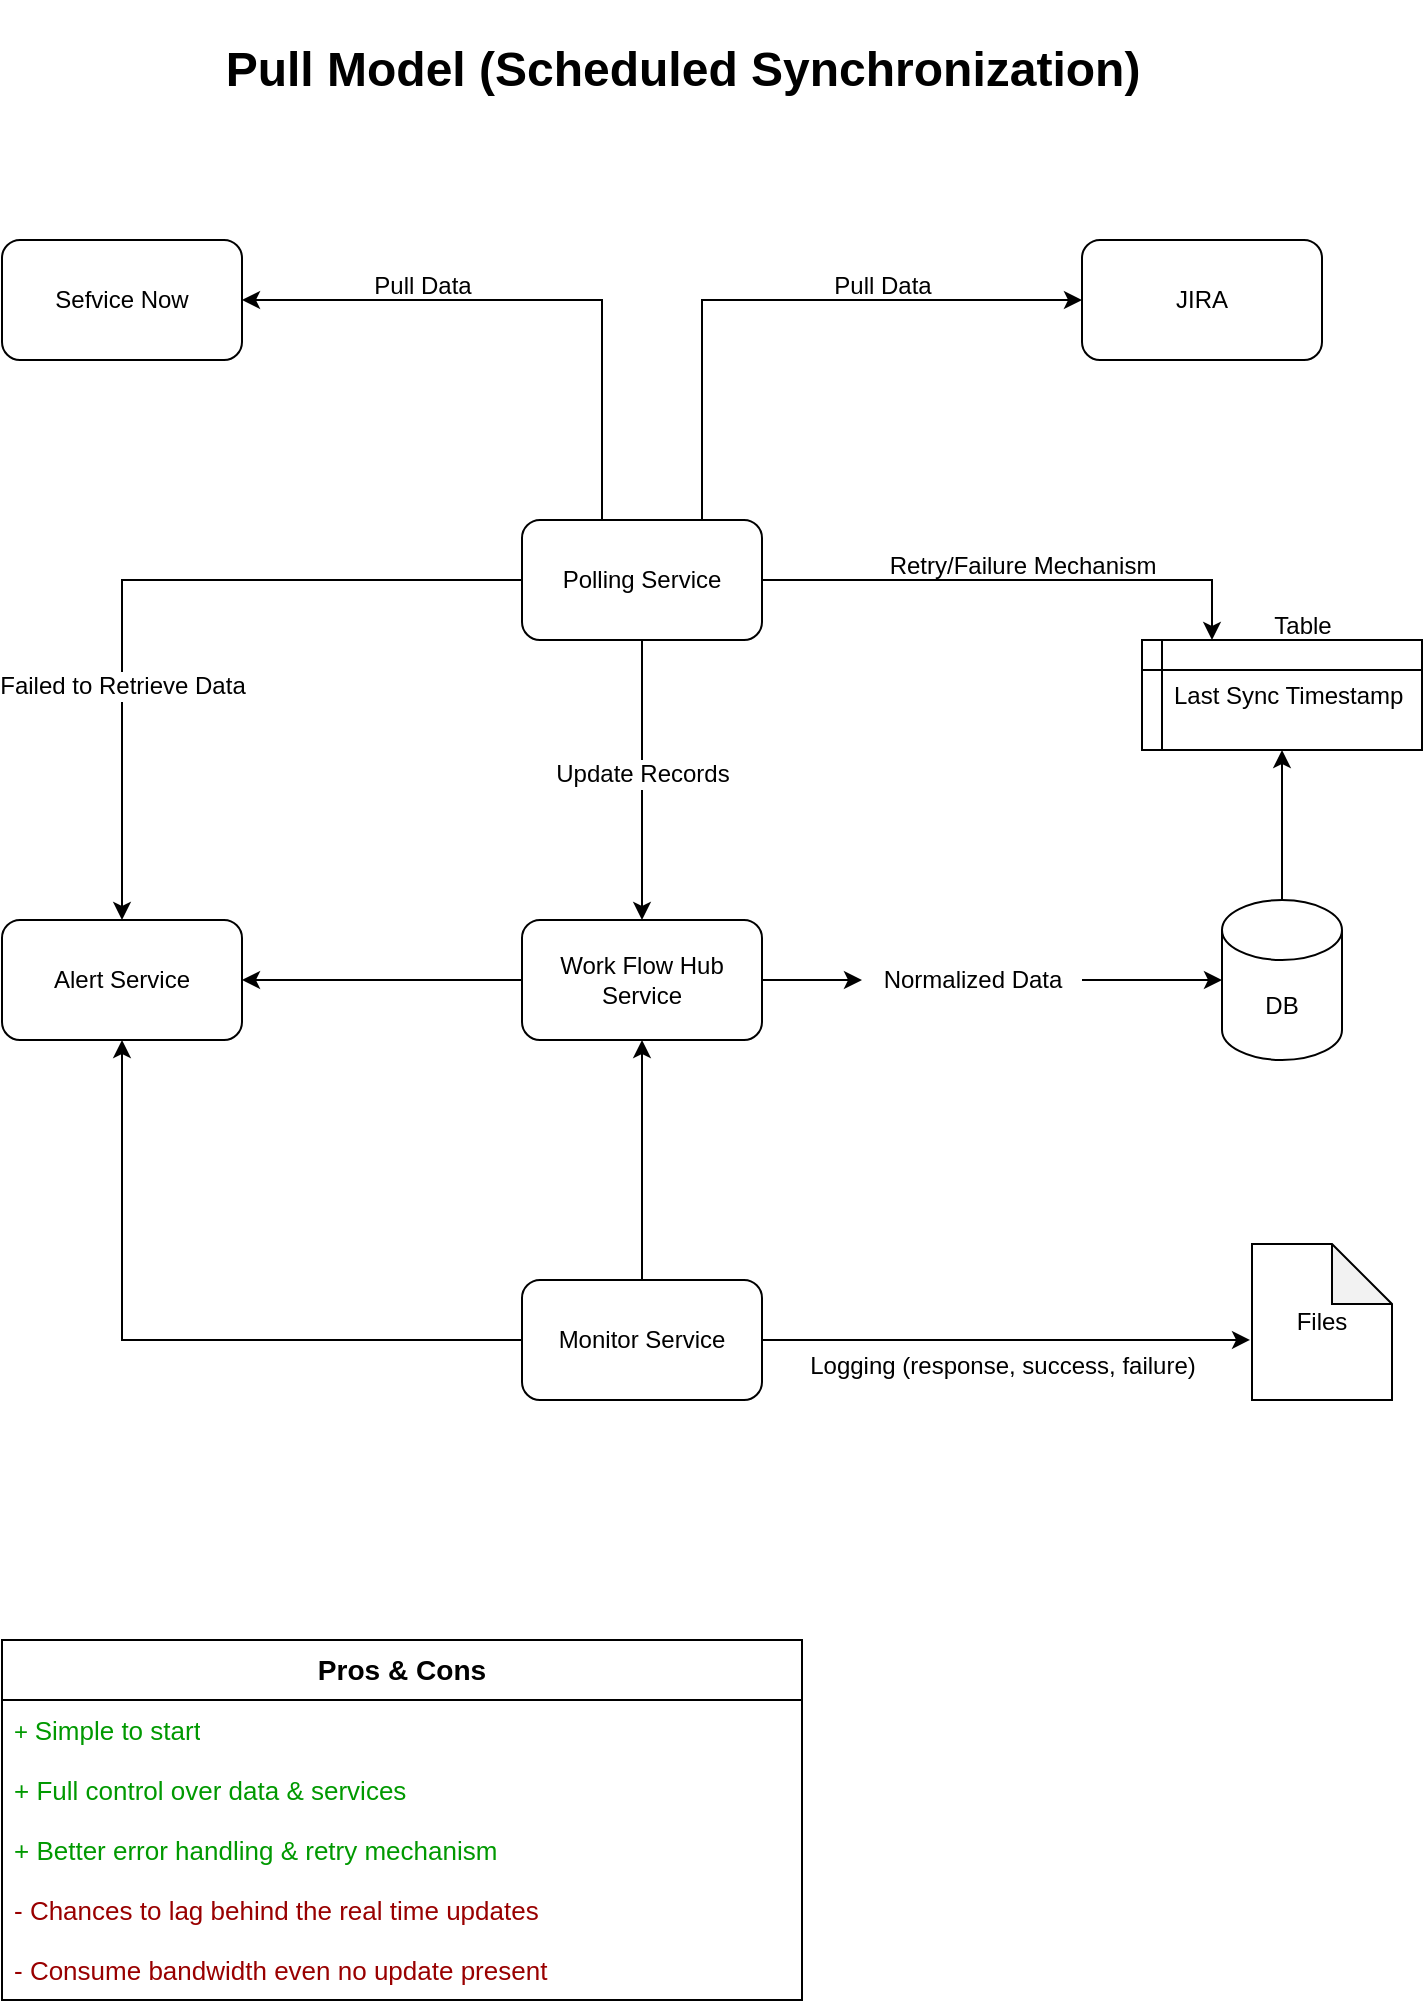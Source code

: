 <mxfile version="26.2.14">
  <diagram name="Page-1" id="ApnL_jyLXFxhoMhJq-R4">
    <mxGraphModel dx="2066" dy="777" grid="1" gridSize="10" guides="1" tooltips="1" connect="1" arrows="1" fold="1" page="1" pageScale="1" pageWidth="850" pageHeight="1100" math="0" shadow="0">
      <root>
        <mxCell id="0" />
        <mxCell id="1" parent="0" />
        <mxCell id="5IEd1D8y2sKXLxusC1cx-6" style="edgeStyle=orthogonalEdgeStyle;rounded=0;orthogonalLoop=1;jettySize=auto;html=1;exitX=0.5;exitY=0;exitDx=0;exitDy=0;entryX=1;entryY=0.5;entryDx=0;entryDy=0;" parent="1" source="5IEd1D8y2sKXLxusC1cx-1" target="5IEd1D8y2sKXLxusC1cx-3" edge="1">
          <mxGeometry relative="1" as="geometry">
            <Array as="points">
              <mxPoint x="370" y="290" />
              <mxPoint x="370" y="180" />
            </Array>
          </mxGeometry>
        </mxCell>
        <mxCell id="5IEd1D8y2sKXLxusC1cx-7" style="edgeStyle=orthogonalEdgeStyle;rounded=0;orthogonalLoop=1;jettySize=auto;html=1;exitX=0.75;exitY=0;exitDx=0;exitDy=0;entryX=0;entryY=0.5;entryDx=0;entryDy=0;" parent="1" source="5IEd1D8y2sKXLxusC1cx-1" target="5IEd1D8y2sKXLxusC1cx-2" edge="1">
          <mxGeometry relative="1" as="geometry" />
        </mxCell>
        <mxCell id="5IEd1D8y2sKXLxusC1cx-10" style="edgeStyle=orthogonalEdgeStyle;rounded=0;orthogonalLoop=1;jettySize=auto;html=1;exitX=0.5;exitY=1;exitDx=0;exitDy=0;entryX=0.5;entryY=0;entryDx=0;entryDy=0;" parent="1" source="5IEd1D8y2sKXLxusC1cx-1" target="5IEd1D8y2sKXLxusC1cx-9" edge="1">
          <mxGeometry relative="1" as="geometry" />
        </mxCell>
        <mxCell id="5IEd1D8y2sKXLxusC1cx-15" value="&lt;font style=&quot;font-size: 12px;&quot;&gt;Update Records&lt;/font&gt;" style="edgeLabel;html=1;align=center;verticalAlign=middle;resizable=0;points=[];" parent="5IEd1D8y2sKXLxusC1cx-10" vertex="1" connectable="0">
          <mxGeometry x="-0.05" y="4" relative="1" as="geometry">
            <mxPoint x="-4" as="offset" />
          </mxGeometry>
        </mxCell>
        <mxCell id="5IEd1D8y2sKXLxusC1cx-25" style="edgeStyle=orthogonalEdgeStyle;rounded=0;orthogonalLoop=1;jettySize=auto;html=1;exitX=1;exitY=0.5;exitDx=0;exitDy=0;entryX=0.25;entryY=0;entryDx=0;entryDy=0;" parent="1" source="5IEd1D8y2sKXLxusC1cx-1" target="5IEd1D8y2sKXLxusC1cx-19" edge="1">
          <mxGeometry relative="1" as="geometry" />
        </mxCell>
        <mxCell id="5IEd1D8y2sKXLxusC1cx-43" style="edgeStyle=orthogonalEdgeStyle;rounded=0;orthogonalLoop=1;jettySize=auto;html=1;exitX=0;exitY=0.5;exitDx=0;exitDy=0;entryX=0.5;entryY=0;entryDx=0;entryDy=0;" parent="1" source="5IEd1D8y2sKXLxusC1cx-1" target="5IEd1D8y2sKXLxusC1cx-28" edge="1">
          <mxGeometry relative="1" as="geometry" />
        </mxCell>
        <mxCell id="5IEd1D8y2sKXLxusC1cx-47" value="&lt;font style=&quot;font-size: 12px;&quot;&gt;Failed to Retrieve Data&lt;/font&gt;" style="edgeLabel;html=1;align=center;verticalAlign=middle;resizable=0;points=[];" parent="5IEd1D8y2sKXLxusC1cx-43" vertex="1" connectable="0">
          <mxGeometry x="0.091" y="1" relative="1" as="geometry">
            <mxPoint x="-1" y="51" as="offset" />
          </mxGeometry>
        </mxCell>
        <mxCell id="5IEd1D8y2sKXLxusC1cx-1" value="Polling Service" style="rounded=1;whiteSpace=wrap;html=1;" parent="1" vertex="1">
          <mxGeometry x="330" y="290" width="120" height="60" as="geometry" />
        </mxCell>
        <mxCell id="5IEd1D8y2sKXLxusC1cx-2" value="JIRA" style="rounded=1;whiteSpace=wrap;html=1;" parent="1" vertex="1">
          <mxGeometry x="610" y="150" width="120" height="60" as="geometry" />
        </mxCell>
        <mxCell id="5IEd1D8y2sKXLxusC1cx-3" value="Sefvice Now" style="rounded=1;whiteSpace=wrap;html=1;" parent="1" vertex="1">
          <mxGeometry x="70" y="150" width="120" height="60" as="geometry" />
        </mxCell>
        <mxCell id="5IEd1D8y2sKXLxusC1cx-17" style="edgeStyle=orthogonalEdgeStyle;rounded=0;orthogonalLoop=1;jettySize=auto;html=1;exitX=1;exitY=0.5;exitDx=0;exitDy=0;" parent="1" source="5IEd1D8y2sKXLxusC1cx-18" target="5IEd1D8y2sKXLxusC1cx-16" edge="1">
          <mxGeometry relative="1" as="geometry" />
        </mxCell>
        <mxCell id="5IEd1D8y2sKXLxusC1cx-49" style="edgeStyle=orthogonalEdgeStyle;rounded=0;orthogonalLoop=1;jettySize=auto;html=1;exitX=0;exitY=0.5;exitDx=0;exitDy=0;entryX=1;entryY=0.5;entryDx=0;entryDy=0;" parent="1" source="5IEd1D8y2sKXLxusC1cx-9" target="5IEd1D8y2sKXLxusC1cx-28" edge="1">
          <mxGeometry relative="1" as="geometry" />
        </mxCell>
        <mxCell id="5IEd1D8y2sKXLxusC1cx-9" value="Work Flow Hub&lt;br&gt;Service" style="rounded=1;whiteSpace=wrap;html=1;" parent="1" vertex="1">
          <mxGeometry x="330" y="490" width="120" height="60" as="geometry" />
        </mxCell>
        <mxCell id="5IEd1D8y2sKXLxusC1cx-11" value="Pull Data" style="text;html=1;align=center;verticalAlign=middle;resizable=0;points=[];autosize=1;strokeColor=none;fillColor=none;" parent="1" vertex="1">
          <mxGeometry x="245" y="158" width="70" height="30" as="geometry" />
        </mxCell>
        <mxCell id="5IEd1D8y2sKXLxusC1cx-14" value="Pull Data" style="text;html=1;align=center;verticalAlign=middle;resizable=0;points=[];autosize=1;strokeColor=none;fillColor=none;" parent="1" vertex="1">
          <mxGeometry x="475" y="158" width="70" height="30" as="geometry" />
        </mxCell>
        <mxCell id="5IEd1D8y2sKXLxusC1cx-16" value="DB" style="shape=cylinder3;whiteSpace=wrap;html=1;boundedLbl=1;backgroundOutline=1;size=15;" parent="1" vertex="1">
          <mxGeometry x="680" y="480" width="60" height="80" as="geometry" />
        </mxCell>
        <mxCell id="5IEd1D8y2sKXLxusC1cx-19" value="&amp;nbsp; Last Sync Timestamp" style="shape=internalStorage;whiteSpace=wrap;html=1;backgroundOutline=1;dx=10;dy=15;" parent="1" vertex="1">
          <mxGeometry x="640" y="350" width="140" height="55" as="geometry" />
        </mxCell>
        <mxCell id="5IEd1D8y2sKXLxusC1cx-22" style="edgeStyle=orthogonalEdgeStyle;rounded=0;orthogonalLoop=1;jettySize=auto;html=1;exitX=0.5;exitY=0;exitDx=0;exitDy=0;exitPerimeter=0;entryX=0.5;entryY=1;entryDx=0;entryDy=0;" parent="1" source="5IEd1D8y2sKXLxusC1cx-16" target="5IEd1D8y2sKXLxusC1cx-19" edge="1">
          <mxGeometry relative="1" as="geometry">
            <mxPoint x="710" y="420" as="targetPoint" />
          </mxGeometry>
        </mxCell>
        <mxCell id="5IEd1D8y2sKXLxusC1cx-26" value="Retry/Failure Mechanism" style="text;html=1;align=center;verticalAlign=middle;resizable=0;points=[];autosize=1;strokeColor=none;fillColor=none;" parent="1" vertex="1">
          <mxGeometry x="500" y="298" width="160" height="30" as="geometry" />
        </mxCell>
        <mxCell id="5IEd1D8y2sKXLxusC1cx-27" value="Table" style="text;html=1;align=center;verticalAlign=middle;resizable=0;points=[];autosize=1;strokeColor=none;fillColor=none;" parent="1" vertex="1">
          <mxGeometry x="695" y="328" width="50" height="30" as="geometry" />
        </mxCell>
        <mxCell id="5IEd1D8y2sKXLxusC1cx-28" value="Alert Service" style="rounded=1;whiteSpace=wrap;html=1;" parent="1" vertex="1">
          <mxGeometry x="70" y="490" width="120" height="60" as="geometry" />
        </mxCell>
        <mxCell id="5IEd1D8y2sKXLxusC1cx-33" style="edgeStyle=orthogonalEdgeStyle;rounded=0;orthogonalLoop=1;jettySize=auto;html=1;exitX=0.5;exitY=0;exitDx=0;exitDy=0;entryX=0.5;entryY=1;entryDx=0;entryDy=0;" parent="1" source="5IEd1D8y2sKXLxusC1cx-29" target="5IEd1D8y2sKXLxusC1cx-9" edge="1">
          <mxGeometry relative="1" as="geometry" />
        </mxCell>
        <mxCell id="5IEd1D8y2sKXLxusC1cx-34" style="edgeStyle=orthogonalEdgeStyle;rounded=0;orthogonalLoop=1;jettySize=auto;html=1;exitX=0;exitY=0.5;exitDx=0;exitDy=0;entryX=0.5;entryY=1;entryDx=0;entryDy=0;" parent="1" source="5IEd1D8y2sKXLxusC1cx-29" target="5IEd1D8y2sKXLxusC1cx-28" edge="1">
          <mxGeometry relative="1" as="geometry" />
        </mxCell>
        <mxCell id="5IEd1D8y2sKXLxusC1cx-29" value="Monitor Service" style="rounded=1;whiteSpace=wrap;html=1;" parent="1" vertex="1">
          <mxGeometry x="330" y="670" width="120" height="60" as="geometry" />
        </mxCell>
        <mxCell id="5IEd1D8y2sKXLxusC1cx-35" style="edgeStyle=orthogonalEdgeStyle;rounded=0;orthogonalLoop=1;jettySize=auto;html=1;exitX=1;exitY=0.5;exitDx=0;exitDy=0;entryX=-0.014;entryY=0.615;entryDx=0;entryDy=0;entryPerimeter=0;" parent="1" source="5IEd1D8y2sKXLxusC1cx-29" target="5IEd1D8y2sKXLxusC1cx-50" edge="1">
          <mxGeometry relative="1" as="geometry" />
        </mxCell>
        <mxCell id="5IEd1D8y2sKXLxusC1cx-36" value="Logging (response, success, failure)" style="text;html=1;align=center;verticalAlign=middle;resizable=0;points=[];autosize=1;strokeColor=none;fillColor=none;" parent="1" vertex="1">
          <mxGeometry x="460" y="698" width="220" height="30" as="geometry" />
        </mxCell>
        <mxCell id="5IEd1D8y2sKXLxusC1cx-42" value="" style="edgeStyle=orthogonalEdgeStyle;rounded=0;orthogonalLoop=1;jettySize=auto;html=1;exitX=1;exitY=0.5;exitDx=0;exitDy=0;" parent="1" source="5IEd1D8y2sKXLxusC1cx-9" target="5IEd1D8y2sKXLxusC1cx-18" edge="1">
          <mxGeometry relative="1" as="geometry">
            <mxPoint x="450" y="520" as="sourcePoint" />
            <mxPoint x="670" y="520" as="targetPoint" />
          </mxGeometry>
        </mxCell>
        <mxCell id="5IEd1D8y2sKXLxusC1cx-18" value="Normalized D&lt;span style=&quot;background-color: transparent; color: light-dark(rgb(0, 0, 0), rgb(255, 255, 255));&quot;&gt;ata&lt;/span&gt;" style="text;html=1;align=center;verticalAlign=middle;resizable=0;points=[];autosize=1;strokeColor=none;fillColor=none;" parent="1" vertex="1">
          <mxGeometry x="500" y="505" width="110" height="30" as="geometry" />
        </mxCell>
        <mxCell id="5IEd1D8y2sKXLxusC1cx-50" value="Files" style="shape=note;whiteSpace=wrap;html=1;backgroundOutline=1;darkOpacity=0.05;" parent="1" vertex="1">
          <mxGeometry x="695" y="652" width="70" height="78" as="geometry" />
        </mxCell>
        <mxCell id="5IEd1D8y2sKXLxusC1cx-51" value="&lt;h1&gt;Pull Model (Scheduled Synchronization)&lt;/h1&gt;" style="text;html=1;align=center;verticalAlign=middle;resizable=0;points=[];autosize=1;strokeColor=none;fillColor=none;" parent="1" vertex="1">
          <mxGeometry x="170" y="30" width="480" height="70" as="geometry" />
        </mxCell>
        <mxCell id="5IEd1D8y2sKXLxusC1cx-52" value="&lt;h3&gt;Pros &amp;amp; Cons&lt;/h3&gt;" style="swimlane;fontStyle=0;childLayout=stackLayout;horizontal=1;startSize=30;horizontalStack=0;resizeParent=1;resizeParentMax=0;resizeLast=0;collapsible=1;marginBottom=0;whiteSpace=wrap;html=1;" parent="1" vertex="1">
          <mxGeometry x="70" y="850" width="400" height="180" as="geometry">
            <mxRectangle x="70" y="850" width="130" height="30" as="alternateBounds" />
          </mxGeometry>
        </mxCell>
        <mxCell id="5IEd1D8y2sKXLxusC1cx-55" value="&lt;font style=&quot;color: rgb(0, 153, 0);&quot;&gt;+ &lt;font style=&quot;font-size: 13px;&quot;&gt;Simple to start&lt;/font&gt;&lt;/font&gt;" style="text;strokeColor=none;fillColor=none;align=left;verticalAlign=middle;spacingLeft=4;spacingRight=4;overflow=hidden;points=[[0,0.5],[1,0.5]];portConstraint=eastwest;rotatable=0;whiteSpace=wrap;html=1;" parent="5IEd1D8y2sKXLxusC1cx-52" vertex="1">
          <mxGeometry y="30" width="400" height="30" as="geometry" />
        </mxCell>
        <mxCell id="5IEd1D8y2sKXLxusC1cx-53" value="&lt;font style=&quot;font-size: 13px; color: rgb(0, 153, 0);&quot;&gt;+ Full control over data &amp;amp; services&lt;/font&gt;" style="text;strokeColor=none;fillColor=none;align=left;verticalAlign=middle;spacingLeft=4;spacingRight=4;overflow=hidden;points=[[0,0.5],[1,0.5]];portConstraint=eastwest;rotatable=0;whiteSpace=wrap;html=1;" parent="5IEd1D8y2sKXLxusC1cx-52" vertex="1">
          <mxGeometry y="60" width="400" height="30" as="geometry" />
        </mxCell>
        <mxCell id="5IEd1D8y2sKXLxusC1cx-54" value="&lt;font style=&quot;font-size: 13px; color: rgb(0, 153, 0);&quot;&gt;+ Better error handling &amp;amp; retry mechanism&amp;nbsp;&lt;/font&gt;" style="text;strokeColor=none;fillColor=none;align=left;verticalAlign=middle;spacingLeft=4;spacingRight=4;overflow=hidden;points=[[0,0.5],[1,0.5]];portConstraint=eastwest;rotatable=0;whiteSpace=wrap;html=1;" parent="5IEd1D8y2sKXLxusC1cx-52" vertex="1">
          <mxGeometry y="90" width="400" height="30" as="geometry" />
        </mxCell>
        <mxCell id="5IEd1D8y2sKXLxusC1cx-58" value="&lt;font style=&quot;font-size: 13px; color: rgb(153, 0, 0);&quot;&gt;- Chances to lag behind the real time updates&lt;/font&gt;" style="text;strokeColor=none;fillColor=none;align=left;verticalAlign=middle;spacingLeft=4;spacingRight=4;overflow=hidden;points=[[0,0.5],[1,0.5]];portConstraint=eastwest;rotatable=0;whiteSpace=wrap;html=1;" parent="5IEd1D8y2sKXLxusC1cx-52" vertex="1">
          <mxGeometry y="120" width="400" height="30" as="geometry" />
        </mxCell>
        <mxCell id="5IEd1D8y2sKXLxusC1cx-57" value="&lt;font style=&quot;font-size: 13px; color: rgb(153, 0, 0);&quot;&gt;- Consume bandwidth even no update present&lt;/font&gt;" style="text;strokeColor=none;fillColor=none;align=left;verticalAlign=middle;spacingLeft=4;spacingRight=4;overflow=hidden;points=[[0,0.5],[1,0.5]];portConstraint=eastwest;rotatable=0;whiteSpace=wrap;html=1;" parent="5IEd1D8y2sKXLxusC1cx-52" vertex="1">
          <mxGeometry y="150" width="400" height="30" as="geometry" />
        </mxCell>
      </root>
    </mxGraphModel>
  </diagram>
</mxfile>
